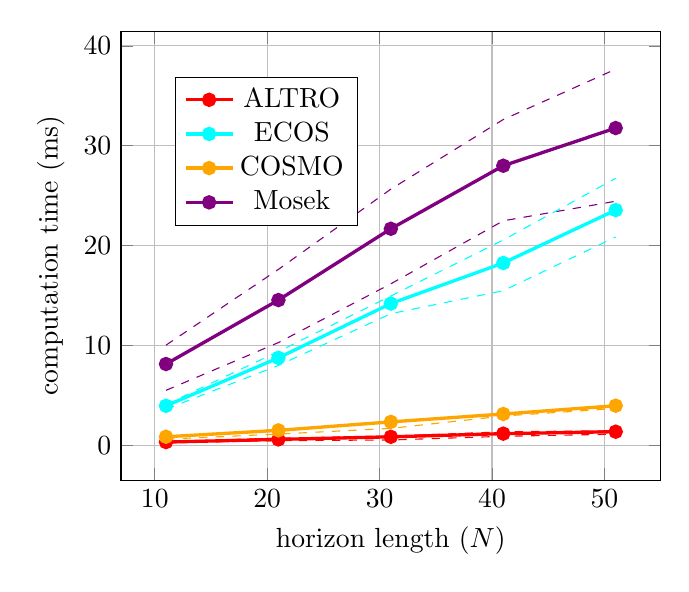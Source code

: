 \begin{tikzpicture}
\begin{axis}[xmajorgrids, ymajorgrids, xlabel={horizon length ($N$)}, ylabel={computation time (ms)}, legend style={at={(0.1,0.9)}, anchor={north west}}]
    \addplot+[color={rgb,1:red,1.0;green,0.0;blue,0.0}, no markers, dashed, forget plot]
        coordinates {
            (11,0.253)
            (21,0.472)
            (31,0.534)
            (41,0.904)
            (51,1.116)
        }
        ;
    \addplot+[color={rgb,1:red,0.0;green,1.0;blue,1.0}, no markers, dashed, forget plot]
        coordinates {
            (11,3.62)
            (21,7.994)
            (31,13.181)
            (41,15.482)
            (51,20.858)
        }
        ;
    \addplot+[color={rgb,1:red,1.0;green,0.647;blue,0.0}, no markers, dashed, forget plot]
        coordinates {
            (11,0.618)
            (21,1.126)
            (31,1.695)
            (41,2.934)
            (51,3.685)
        }
        ;
    \addplot+[color={rgb,1:red,0.502;green,0.0;blue,0.502}, no markers, dashed, forget plot]
        coordinates {
            (11,5.505)
            (21,10.287)
            (31,16.172)
            (41,22.48)
            (51,24.439)
        }
        ;
    \addplot+[color={rgb,1:red,1.0;green,0.0;blue,0.0}, no markers, dashed, forget plot]
        coordinates {
            (11,0.377)
            (21,0.725)
            (31,0.922)
            (41,1.352)
            (51,1.466)
        }
        ;
    \addplot+[color={rgb,1:red,0.0;green,1.0;blue,1.0}, no markers, dashed, forget plot]
        coordinates {
            (11,4.086)
            (21,9.394)
            (31,14.951)
            (41,20.56)
            (51,26.74)
        }
        ;
    \addplot+[color={rgb,1:red,1.0;green,0.647;blue,0.0}, no markers, dashed, forget plot]
        coordinates {
            (11,0.819)
            (21,1.587)
            (31,2.351)
            (41,3.057)
            (51,3.813)
        }
        ;
    \addplot+[color={rgb,1:red,0.502;green,0.0;blue,0.502}, no markers, dashed, forget plot]
        coordinates {
            (11,10.026)
            (21,17.616)
            (31,25.651)
            (41,32.62)
            (51,37.659)
        }
        ;
    \addplot+[color={rgb,1:red,1.0;green,0.0;blue,0.0}, very thick, mark={*}, mark options={fill={rgb,1:red,1.0;green,0.0;blue,0.0}}]
        coordinates {
            (11,0.323)
            (21,0.592)
            (31,0.851)
            (41,1.169)
            (51,1.363)
        }
        ;
    \addplot+[color={rgb,1:red,0.0;green,1.0;blue,1.0}, very thick, mark={*}, mark options={fill={rgb,1:red,0.0;green,1.0;blue,1.0}}]
        coordinates {
            (11,3.955)
            (21,8.758)
            (31,14.193)
            (41,18.253)
            (51,23.552)
        }
        ;
    \addplot+[color={rgb,1:red,1.0;green,0.647;blue,0.0}, very thick, mark={*}, mark options={fill={rgb,1:red,1.0;green,0.647;blue,0.0}}]
        coordinates {
            (11,0.856)
            (21,1.498)
            (31,2.346)
            (41,3.135)
            (51,3.967)
        }
        ;
    \addplot+[color={rgb,1:red,0.502;green,0.0;blue,0.502}, very thick, mark={*}, mark options={fill={rgb,1:red,0.502;green,0.0;blue,0.502}}]
        coordinates {
            (11,8.139)
            (21,14.544)
            (31,21.682)
            (41,27.994)
            (51,31.766)
        }
        ;
    \legend{{ALTRO},{ECOS},{COSMO},{Mosek}}
\end{axis}
\end{tikzpicture}
